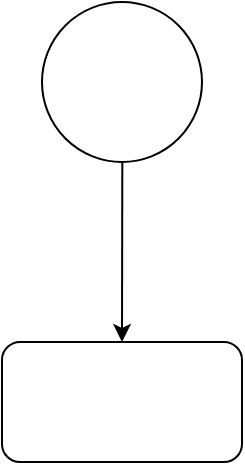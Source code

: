 <mxfile>
    <diagram id="Vo9CrQ9KByAiXI1mirZm" name="Page-1">
        <mxGraphModel dx="725" dy="731" grid="1" gridSize="10" guides="1" tooltips="1" connect="1" arrows="1" fold="1" page="1" pageScale="1" pageWidth="827" pageHeight="1169" math="0" shadow="0">
            <root>
                <mxCell id="0"/>
                <mxCell id="1" parent="0"/>
                <mxCell id="4" value="" style="edgeStyle=none;html=1;" edge="1" parent="1" source="2" target="3">
                    <mxGeometry relative="1" as="geometry"/>
                </mxCell>
                <mxCell id="2" value="" style="ellipse;whiteSpace=wrap;html=1;" vertex="1" parent="1">
                    <mxGeometry x="374" y="40" width="80" height="80" as="geometry"/>
                </mxCell>
                <mxCell id="3" value="" style="rounded=1;whiteSpace=wrap;html=1;" vertex="1" parent="1">
                    <mxGeometry x="354" y="210" width="120" height="60" as="geometry"/>
                </mxCell>
            </root>
        </mxGraphModel>
    </diagram>
</mxfile>